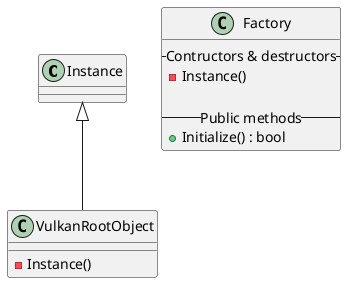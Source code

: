 @startuml
Instance <|-- VulkanRootObject

class Factory{
    -- Contructors & destructors --
    - Instance()
    
    -- Public methods --
    + Initialize() : bool
}

class VulkanRootObject {
    - Instance()
}
@enduml
